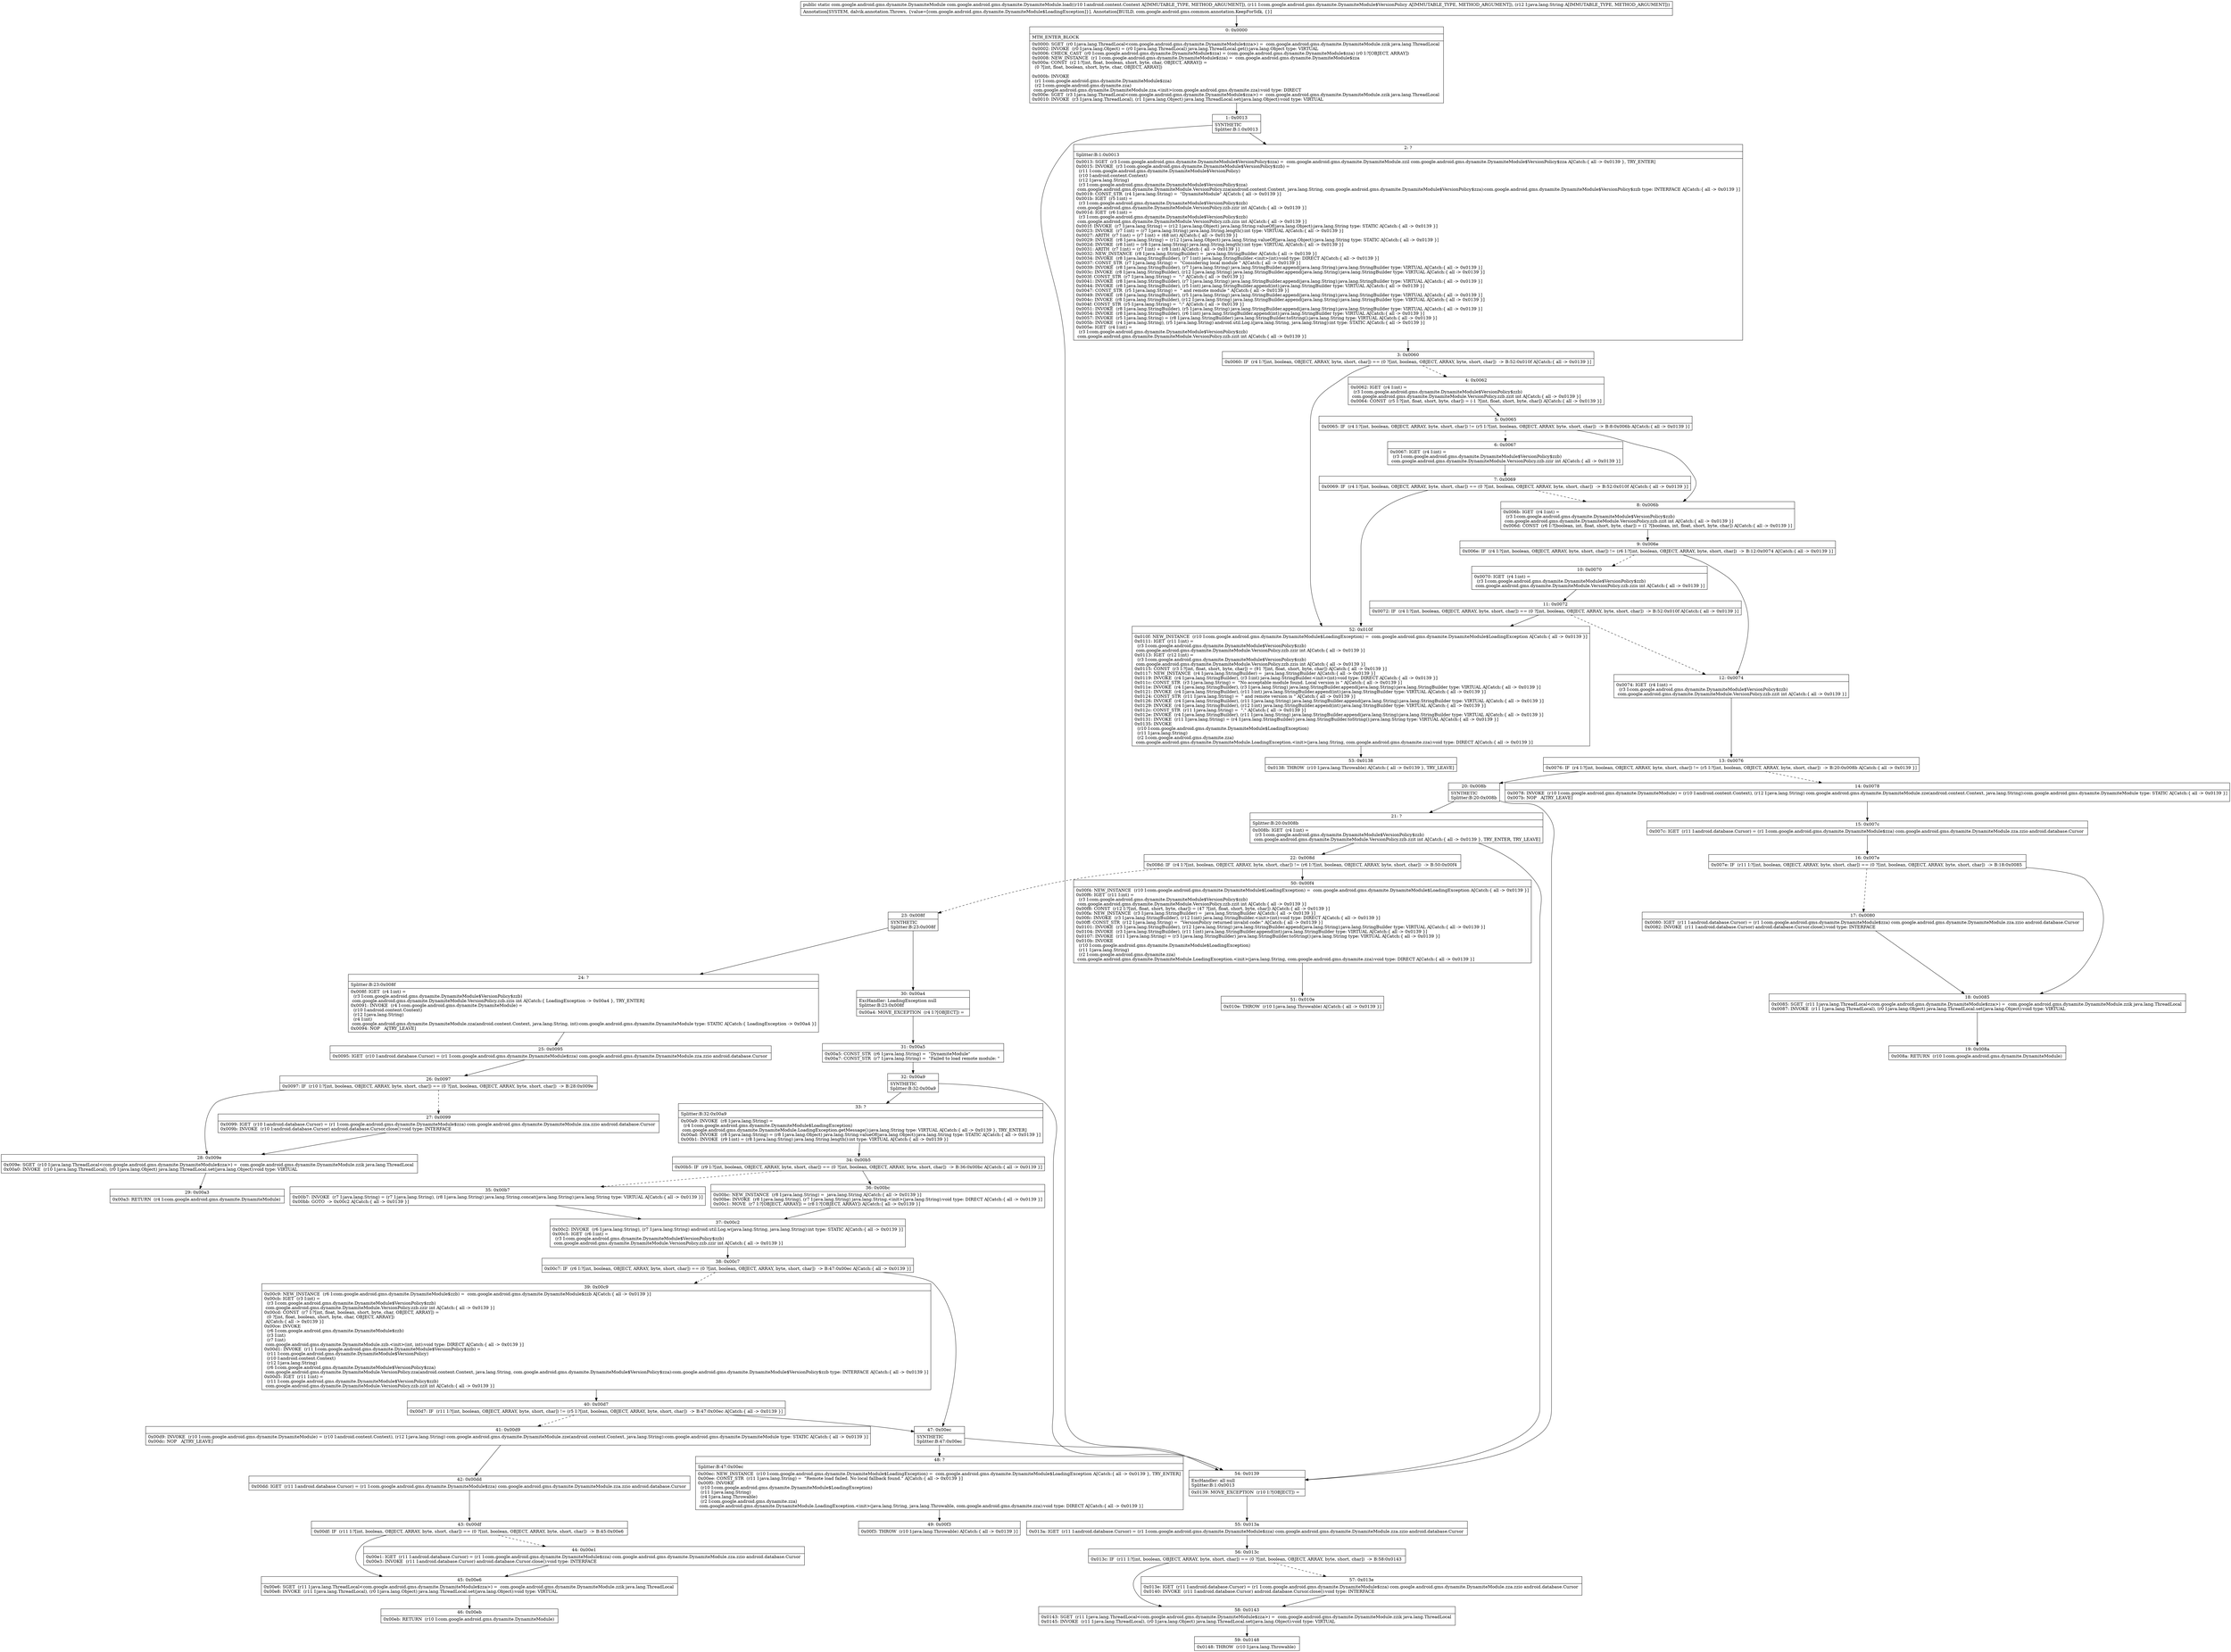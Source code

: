 digraph "CFG forcom.google.android.gms.dynamite.DynamiteModule.load(Landroid\/content\/Context;Lcom\/google\/android\/gms\/dynamite\/DynamiteModule$VersionPolicy;Ljava\/lang\/String;)Lcom\/google\/android\/gms\/dynamite\/DynamiteModule;" {
Node_0 [shape=record,label="{0\:\ 0x0000|MTH_ENTER_BLOCK\l|0x0000: SGET  (r0 I:java.lang.ThreadLocal\<com.google.android.gms.dynamite.DynamiteModule$zza\>) =  com.google.android.gms.dynamite.DynamiteModule.zzik java.lang.ThreadLocal \l0x0002: INVOKE  (r0 I:java.lang.Object) = (r0 I:java.lang.ThreadLocal) java.lang.ThreadLocal.get():java.lang.Object type: VIRTUAL \l0x0006: CHECK_CAST  (r0 I:com.google.android.gms.dynamite.DynamiteModule$zza) = (com.google.android.gms.dynamite.DynamiteModule$zza) (r0 I:?[OBJECT, ARRAY]) \l0x0008: NEW_INSTANCE  (r1 I:com.google.android.gms.dynamite.DynamiteModule$zza) =  com.google.android.gms.dynamite.DynamiteModule$zza \l0x000a: CONST  (r2 I:?[int, float, boolean, short, byte, char, OBJECT, ARRAY]) = \l  (0 ?[int, float, boolean, short, byte, char, OBJECT, ARRAY])\l \l0x000b: INVOKE  \l  (r1 I:com.google.android.gms.dynamite.DynamiteModule$zza)\l  (r2 I:com.google.android.gms.dynamite.zza)\l com.google.android.gms.dynamite.DynamiteModule.zza.\<init\>(com.google.android.gms.dynamite.zza):void type: DIRECT \l0x000e: SGET  (r3 I:java.lang.ThreadLocal\<com.google.android.gms.dynamite.DynamiteModule$zza\>) =  com.google.android.gms.dynamite.DynamiteModule.zzik java.lang.ThreadLocal \l0x0010: INVOKE  (r3 I:java.lang.ThreadLocal), (r1 I:java.lang.Object) java.lang.ThreadLocal.set(java.lang.Object):void type: VIRTUAL \l}"];
Node_1 [shape=record,label="{1\:\ 0x0013|SYNTHETIC\lSplitter:B:1:0x0013\l}"];
Node_2 [shape=record,label="{2\:\ ?|Splitter:B:1:0x0013\l|0x0013: SGET  (r3 I:com.google.android.gms.dynamite.DynamiteModule$VersionPolicy$zza) =  com.google.android.gms.dynamite.DynamiteModule.zzil com.google.android.gms.dynamite.DynamiteModule$VersionPolicy$zza A[Catch:\{ all \-\> 0x0139 \}, TRY_ENTER]\l0x0015: INVOKE  (r3 I:com.google.android.gms.dynamite.DynamiteModule$VersionPolicy$zzb) = \l  (r11 I:com.google.android.gms.dynamite.DynamiteModule$VersionPolicy)\l  (r10 I:android.content.Context)\l  (r12 I:java.lang.String)\l  (r3 I:com.google.android.gms.dynamite.DynamiteModule$VersionPolicy$zza)\l com.google.android.gms.dynamite.DynamiteModule.VersionPolicy.zza(android.content.Context, java.lang.String, com.google.android.gms.dynamite.DynamiteModule$VersionPolicy$zza):com.google.android.gms.dynamite.DynamiteModule$VersionPolicy$zzb type: INTERFACE A[Catch:\{ all \-\> 0x0139 \}]\l0x0019: CONST_STR  (r4 I:java.lang.String) =  \"DynamiteModule\" A[Catch:\{ all \-\> 0x0139 \}]\l0x001b: IGET  (r5 I:int) = \l  (r3 I:com.google.android.gms.dynamite.DynamiteModule$VersionPolicy$zzb)\l com.google.android.gms.dynamite.DynamiteModule.VersionPolicy.zzb.zzir int A[Catch:\{ all \-\> 0x0139 \}]\l0x001d: IGET  (r6 I:int) = \l  (r3 I:com.google.android.gms.dynamite.DynamiteModule$VersionPolicy$zzb)\l com.google.android.gms.dynamite.DynamiteModule.VersionPolicy.zzb.zzis int A[Catch:\{ all \-\> 0x0139 \}]\l0x001f: INVOKE  (r7 I:java.lang.String) = (r12 I:java.lang.Object) java.lang.String.valueOf(java.lang.Object):java.lang.String type: STATIC A[Catch:\{ all \-\> 0x0139 \}]\l0x0023: INVOKE  (r7 I:int) = (r7 I:java.lang.String) java.lang.String.length():int type: VIRTUAL A[Catch:\{ all \-\> 0x0139 \}]\l0x0027: ARITH  (r7 I:int) = (r7 I:int) + (68 int) A[Catch:\{ all \-\> 0x0139 \}]\l0x0029: INVOKE  (r8 I:java.lang.String) = (r12 I:java.lang.Object) java.lang.String.valueOf(java.lang.Object):java.lang.String type: STATIC A[Catch:\{ all \-\> 0x0139 \}]\l0x002d: INVOKE  (r8 I:int) = (r8 I:java.lang.String) java.lang.String.length():int type: VIRTUAL A[Catch:\{ all \-\> 0x0139 \}]\l0x0031: ARITH  (r7 I:int) = (r7 I:int) + (r8 I:int) A[Catch:\{ all \-\> 0x0139 \}]\l0x0032: NEW_INSTANCE  (r8 I:java.lang.StringBuilder) =  java.lang.StringBuilder A[Catch:\{ all \-\> 0x0139 \}]\l0x0034: INVOKE  (r8 I:java.lang.StringBuilder), (r7 I:int) java.lang.StringBuilder.\<init\>(int):void type: DIRECT A[Catch:\{ all \-\> 0x0139 \}]\l0x0037: CONST_STR  (r7 I:java.lang.String) =  \"Considering local module \" A[Catch:\{ all \-\> 0x0139 \}]\l0x0039: INVOKE  (r8 I:java.lang.StringBuilder), (r7 I:java.lang.String) java.lang.StringBuilder.append(java.lang.String):java.lang.StringBuilder type: VIRTUAL A[Catch:\{ all \-\> 0x0139 \}]\l0x003c: INVOKE  (r8 I:java.lang.StringBuilder), (r12 I:java.lang.String) java.lang.StringBuilder.append(java.lang.String):java.lang.StringBuilder type: VIRTUAL A[Catch:\{ all \-\> 0x0139 \}]\l0x003f: CONST_STR  (r7 I:java.lang.String) =  \":\" A[Catch:\{ all \-\> 0x0139 \}]\l0x0041: INVOKE  (r8 I:java.lang.StringBuilder), (r7 I:java.lang.String) java.lang.StringBuilder.append(java.lang.String):java.lang.StringBuilder type: VIRTUAL A[Catch:\{ all \-\> 0x0139 \}]\l0x0044: INVOKE  (r8 I:java.lang.StringBuilder), (r5 I:int) java.lang.StringBuilder.append(int):java.lang.StringBuilder type: VIRTUAL A[Catch:\{ all \-\> 0x0139 \}]\l0x0047: CONST_STR  (r5 I:java.lang.String) =  \" and remote module \" A[Catch:\{ all \-\> 0x0139 \}]\l0x0049: INVOKE  (r8 I:java.lang.StringBuilder), (r5 I:java.lang.String) java.lang.StringBuilder.append(java.lang.String):java.lang.StringBuilder type: VIRTUAL A[Catch:\{ all \-\> 0x0139 \}]\l0x004c: INVOKE  (r8 I:java.lang.StringBuilder), (r12 I:java.lang.String) java.lang.StringBuilder.append(java.lang.String):java.lang.StringBuilder type: VIRTUAL A[Catch:\{ all \-\> 0x0139 \}]\l0x004f: CONST_STR  (r5 I:java.lang.String) =  \":\" A[Catch:\{ all \-\> 0x0139 \}]\l0x0051: INVOKE  (r8 I:java.lang.StringBuilder), (r5 I:java.lang.String) java.lang.StringBuilder.append(java.lang.String):java.lang.StringBuilder type: VIRTUAL A[Catch:\{ all \-\> 0x0139 \}]\l0x0054: INVOKE  (r8 I:java.lang.StringBuilder), (r6 I:int) java.lang.StringBuilder.append(int):java.lang.StringBuilder type: VIRTUAL A[Catch:\{ all \-\> 0x0139 \}]\l0x0057: INVOKE  (r5 I:java.lang.String) = (r8 I:java.lang.StringBuilder) java.lang.StringBuilder.toString():java.lang.String type: VIRTUAL A[Catch:\{ all \-\> 0x0139 \}]\l0x005b: INVOKE  (r4 I:java.lang.String), (r5 I:java.lang.String) android.util.Log.i(java.lang.String, java.lang.String):int type: STATIC A[Catch:\{ all \-\> 0x0139 \}]\l0x005e: IGET  (r4 I:int) = \l  (r3 I:com.google.android.gms.dynamite.DynamiteModule$VersionPolicy$zzb)\l com.google.android.gms.dynamite.DynamiteModule.VersionPolicy.zzb.zzit int A[Catch:\{ all \-\> 0x0139 \}]\l}"];
Node_3 [shape=record,label="{3\:\ 0x0060|0x0060: IF  (r4 I:?[int, boolean, OBJECT, ARRAY, byte, short, char]) == (0 ?[int, boolean, OBJECT, ARRAY, byte, short, char])  \-\> B:52:0x010f A[Catch:\{ all \-\> 0x0139 \}]\l}"];
Node_4 [shape=record,label="{4\:\ 0x0062|0x0062: IGET  (r4 I:int) = \l  (r3 I:com.google.android.gms.dynamite.DynamiteModule$VersionPolicy$zzb)\l com.google.android.gms.dynamite.DynamiteModule.VersionPolicy.zzb.zzit int A[Catch:\{ all \-\> 0x0139 \}]\l0x0064: CONST  (r5 I:?[int, float, short, byte, char]) = (\-1 ?[int, float, short, byte, char]) A[Catch:\{ all \-\> 0x0139 \}]\l}"];
Node_5 [shape=record,label="{5\:\ 0x0065|0x0065: IF  (r4 I:?[int, boolean, OBJECT, ARRAY, byte, short, char]) != (r5 I:?[int, boolean, OBJECT, ARRAY, byte, short, char])  \-\> B:8:0x006b A[Catch:\{ all \-\> 0x0139 \}]\l}"];
Node_6 [shape=record,label="{6\:\ 0x0067|0x0067: IGET  (r4 I:int) = \l  (r3 I:com.google.android.gms.dynamite.DynamiteModule$VersionPolicy$zzb)\l com.google.android.gms.dynamite.DynamiteModule.VersionPolicy.zzb.zzir int A[Catch:\{ all \-\> 0x0139 \}]\l}"];
Node_7 [shape=record,label="{7\:\ 0x0069|0x0069: IF  (r4 I:?[int, boolean, OBJECT, ARRAY, byte, short, char]) == (0 ?[int, boolean, OBJECT, ARRAY, byte, short, char])  \-\> B:52:0x010f A[Catch:\{ all \-\> 0x0139 \}]\l}"];
Node_8 [shape=record,label="{8\:\ 0x006b|0x006b: IGET  (r4 I:int) = \l  (r3 I:com.google.android.gms.dynamite.DynamiteModule$VersionPolicy$zzb)\l com.google.android.gms.dynamite.DynamiteModule.VersionPolicy.zzb.zzit int A[Catch:\{ all \-\> 0x0139 \}]\l0x006d: CONST  (r6 I:?[boolean, int, float, short, byte, char]) = (1 ?[boolean, int, float, short, byte, char]) A[Catch:\{ all \-\> 0x0139 \}]\l}"];
Node_9 [shape=record,label="{9\:\ 0x006e|0x006e: IF  (r4 I:?[int, boolean, OBJECT, ARRAY, byte, short, char]) != (r6 I:?[int, boolean, OBJECT, ARRAY, byte, short, char])  \-\> B:12:0x0074 A[Catch:\{ all \-\> 0x0139 \}]\l}"];
Node_10 [shape=record,label="{10\:\ 0x0070|0x0070: IGET  (r4 I:int) = \l  (r3 I:com.google.android.gms.dynamite.DynamiteModule$VersionPolicy$zzb)\l com.google.android.gms.dynamite.DynamiteModule.VersionPolicy.zzb.zzis int A[Catch:\{ all \-\> 0x0139 \}]\l}"];
Node_11 [shape=record,label="{11\:\ 0x0072|0x0072: IF  (r4 I:?[int, boolean, OBJECT, ARRAY, byte, short, char]) == (0 ?[int, boolean, OBJECT, ARRAY, byte, short, char])  \-\> B:52:0x010f A[Catch:\{ all \-\> 0x0139 \}]\l}"];
Node_12 [shape=record,label="{12\:\ 0x0074|0x0074: IGET  (r4 I:int) = \l  (r3 I:com.google.android.gms.dynamite.DynamiteModule$VersionPolicy$zzb)\l com.google.android.gms.dynamite.DynamiteModule.VersionPolicy.zzb.zzit int A[Catch:\{ all \-\> 0x0139 \}]\l}"];
Node_13 [shape=record,label="{13\:\ 0x0076|0x0076: IF  (r4 I:?[int, boolean, OBJECT, ARRAY, byte, short, char]) != (r5 I:?[int, boolean, OBJECT, ARRAY, byte, short, char])  \-\> B:20:0x008b A[Catch:\{ all \-\> 0x0139 \}]\l}"];
Node_14 [shape=record,label="{14\:\ 0x0078|0x0078: INVOKE  (r10 I:com.google.android.gms.dynamite.DynamiteModule) = (r10 I:android.content.Context), (r12 I:java.lang.String) com.google.android.gms.dynamite.DynamiteModule.zze(android.content.Context, java.lang.String):com.google.android.gms.dynamite.DynamiteModule type: STATIC A[Catch:\{ all \-\> 0x0139 \}]\l0x007b: NOP   A[TRY_LEAVE]\l}"];
Node_15 [shape=record,label="{15\:\ 0x007c|0x007c: IGET  (r11 I:android.database.Cursor) = (r1 I:com.google.android.gms.dynamite.DynamiteModule$zza) com.google.android.gms.dynamite.DynamiteModule.zza.zzio android.database.Cursor \l}"];
Node_16 [shape=record,label="{16\:\ 0x007e|0x007e: IF  (r11 I:?[int, boolean, OBJECT, ARRAY, byte, short, char]) == (0 ?[int, boolean, OBJECT, ARRAY, byte, short, char])  \-\> B:18:0x0085 \l}"];
Node_17 [shape=record,label="{17\:\ 0x0080|0x0080: IGET  (r11 I:android.database.Cursor) = (r1 I:com.google.android.gms.dynamite.DynamiteModule$zza) com.google.android.gms.dynamite.DynamiteModule.zza.zzio android.database.Cursor \l0x0082: INVOKE  (r11 I:android.database.Cursor) android.database.Cursor.close():void type: INTERFACE \l}"];
Node_18 [shape=record,label="{18\:\ 0x0085|0x0085: SGET  (r11 I:java.lang.ThreadLocal\<com.google.android.gms.dynamite.DynamiteModule$zza\>) =  com.google.android.gms.dynamite.DynamiteModule.zzik java.lang.ThreadLocal \l0x0087: INVOKE  (r11 I:java.lang.ThreadLocal), (r0 I:java.lang.Object) java.lang.ThreadLocal.set(java.lang.Object):void type: VIRTUAL \l}"];
Node_19 [shape=record,label="{19\:\ 0x008a|0x008a: RETURN  (r10 I:com.google.android.gms.dynamite.DynamiteModule) \l}"];
Node_20 [shape=record,label="{20\:\ 0x008b|SYNTHETIC\lSplitter:B:20:0x008b\l}"];
Node_21 [shape=record,label="{21\:\ ?|Splitter:B:20:0x008b\l|0x008b: IGET  (r4 I:int) = \l  (r3 I:com.google.android.gms.dynamite.DynamiteModule$VersionPolicy$zzb)\l com.google.android.gms.dynamite.DynamiteModule.VersionPolicy.zzb.zzit int A[Catch:\{ all \-\> 0x0139 \}, TRY_ENTER, TRY_LEAVE]\l}"];
Node_22 [shape=record,label="{22\:\ 0x008d|0x008d: IF  (r4 I:?[int, boolean, OBJECT, ARRAY, byte, short, char]) != (r6 I:?[int, boolean, OBJECT, ARRAY, byte, short, char])  \-\> B:50:0x00f4 \l}"];
Node_23 [shape=record,label="{23\:\ 0x008f|SYNTHETIC\lSplitter:B:23:0x008f\l}"];
Node_24 [shape=record,label="{24\:\ ?|Splitter:B:23:0x008f\l|0x008f: IGET  (r4 I:int) = \l  (r3 I:com.google.android.gms.dynamite.DynamiteModule$VersionPolicy$zzb)\l com.google.android.gms.dynamite.DynamiteModule.VersionPolicy.zzb.zzis int A[Catch:\{ LoadingException \-\> 0x00a4 \}, TRY_ENTER]\l0x0091: INVOKE  (r4 I:com.google.android.gms.dynamite.DynamiteModule) = \l  (r10 I:android.content.Context)\l  (r12 I:java.lang.String)\l  (r4 I:int)\l com.google.android.gms.dynamite.DynamiteModule.zza(android.content.Context, java.lang.String, int):com.google.android.gms.dynamite.DynamiteModule type: STATIC A[Catch:\{ LoadingException \-\> 0x00a4 \}]\l0x0094: NOP   A[TRY_LEAVE]\l}"];
Node_25 [shape=record,label="{25\:\ 0x0095|0x0095: IGET  (r10 I:android.database.Cursor) = (r1 I:com.google.android.gms.dynamite.DynamiteModule$zza) com.google.android.gms.dynamite.DynamiteModule.zza.zzio android.database.Cursor \l}"];
Node_26 [shape=record,label="{26\:\ 0x0097|0x0097: IF  (r10 I:?[int, boolean, OBJECT, ARRAY, byte, short, char]) == (0 ?[int, boolean, OBJECT, ARRAY, byte, short, char])  \-\> B:28:0x009e \l}"];
Node_27 [shape=record,label="{27\:\ 0x0099|0x0099: IGET  (r10 I:android.database.Cursor) = (r1 I:com.google.android.gms.dynamite.DynamiteModule$zza) com.google.android.gms.dynamite.DynamiteModule.zza.zzio android.database.Cursor \l0x009b: INVOKE  (r10 I:android.database.Cursor) android.database.Cursor.close():void type: INTERFACE \l}"];
Node_28 [shape=record,label="{28\:\ 0x009e|0x009e: SGET  (r10 I:java.lang.ThreadLocal\<com.google.android.gms.dynamite.DynamiteModule$zza\>) =  com.google.android.gms.dynamite.DynamiteModule.zzik java.lang.ThreadLocal \l0x00a0: INVOKE  (r10 I:java.lang.ThreadLocal), (r0 I:java.lang.Object) java.lang.ThreadLocal.set(java.lang.Object):void type: VIRTUAL \l}"];
Node_29 [shape=record,label="{29\:\ 0x00a3|0x00a3: RETURN  (r4 I:com.google.android.gms.dynamite.DynamiteModule) \l}"];
Node_30 [shape=record,label="{30\:\ 0x00a4|ExcHandler: LoadingException null\lSplitter:B:23:0x008f\l|0x00a4: MOVE_EXCEPTION  (r4 I:?[OBJECT]) =  \l}"];
Node_31 [shape=record,label="{31\:\ 0x00a5|0x00a5: CONST_STR  (r6 I:java.lang.String) =  \"DynamiteModule\" \l0x00a7: CONST_STR  (r7 I:java.lang.String) =  \"Failed to load remote module: \" \l}"];
Node_32 [shape=record,label="{32\:\ 0x00a9|SYNTHETIC\lSplitter:B:32:0x00a9\l}"];
Node_33 [shape=record,label="{33\:\ ?|Splitter:B:32:0x00a9\l|0x00a9: INVOKE  (r8 I:java.lang.String) = \l  (r4 I:com.google.android.gms.dynamite.DynamiteModule$LoadingException)\l com.google.android.gms.dynamite.DynamiteModule.LoadingException.getMessage():java.lang.String type: VIRTUAL A[Catch:\{ all \-\> 0x0139 \}, TRY_ENTER]\l0x00ad: INVOKE  (r8 I:java.lang.String) = (r8 I:java.lang.Object) java.lang.String.valueOf(java.lang.Object):java.lang.String type: STATIC A[Catch:\{ all \-\> 0x0139 \}]\l0x00b1: INVOKE  (r9 I:int) = (r8 I:java.lang.String) java.lang.String.length():int type: VIRTUAL A[Catch:\{ all \-\> 0x0139 \}]\l}"];
Node_34 [shape=record,label="{34\:\ 0x00b5|0x00b5: IF  (r9 I:?[int, boolean, OBJECT, ARRAY, byte, short, char]) == (0 ?[int, boolean, OBJECT, ARRAY, byte, short, char])  \-\> B:36:0x00bc A[Catch:\{ all \-\> 0x0139 \}]\l}"];
Node_35 [shape=record,label="{35\:\ 0x00b7|0x00b7: INVOKE  (r7 I:java.lang.String) = (r7 I:java.lang.String), (r8 I:java.lang.String) java.lang.String.concat(java.lang.String):java.lang.String type: VIRTUAL A[Catch:\{ all \-\> 0x0139 \}]\l0x00bb: GOTO  \-\> 0x00c2 A[Catch:\{ all \-\> 0x0139 \}]\l}"];
Node_36 [shape=record,label="{36\:\ 0x00bc|0x00bc: NEW_INSTANCE  (r8 I:java.lang.String) =  java.lang.String A[Catch:\{ all \-\> 0x0139 \}]\l0x00be: INVOKE  (r8 I:java.lang.String), (r7 I:java.lang.String) java.lang.String.\<init\>(java.lang.String):void type: DIRECT A[Catch:\{ all \-\> 0x0139 \}]\l0x00c1: MOVE  (r7 I:?[OBJECT, ARRAY]) = (r8 I:?[OBJECT, ARRAY]) A[Catch:\{ all \-\> 0x0139 \}]\l}"];
Node_37 [shape=record,label="{37\:\ 0x00c2|0x00c2: INVOKE  (r6 I:java.lang.String), (r7 I:java.lang.String) android.util.Log.w(java.lang.String, java.lang.String):int type: STATIC A[Catch:\{ all \-\> 0x0139 \}]\l0x00c5: IGET  (r6 I:int) = \l  (r3 I:com.google.android.gms.dynamite.DynamiteModule$VersionPolicy$zzb)\l com.google.android.gms.dynamite.DynamiteModule.VersionPolicy.zzb.zzir int A[Catch:\{ all \-\> 0x0139 \}]\l}"];
Node_38 [shape=record,label="{38\:\ 0x00c7|0x00c7: IF  (r6 I:?[int, boolean, OBJECT, ARRAY, byte, short, char]) == (0 ?[int, boolean, OBJECT, ARRAY, byte, short, char])  \-\> B:47:0x00ec A[Catch:\{ all \-\> 0x0139 \}]\l}"];
Node_39 [shape=record,label="{39\:\ 0x00c9|0x00c9: NEW_INSTANCE  (r6 I:com.google.android.gms.dynamite.DynamiteModule$zzb) =  com.google.android.gms.dynamite.DynamiteModule$zzb A[Catch:\{ all \-\> 0x0139 \}]\l0x00cb: IGET  (r3 I:int) = \l  (r3 I:com.google.android.gms.dynamite.DynamiteModule$VersionPolicy$zzb)\l com.google.android.gms.dynamite.DynamiteModule.VersionPolicy.zzb.zzir int A[Catch:\{ all \-\> 0x0139 \}]\l0x00cd: CONST  (r7 I:?[int, float, boolean, short, byte, char, OBJECT, ARRAY]) = \l  (0 ?[int, float, boolean, short, byte, char, OBJECT, ARRAY])\l A[Catch:\{ all \-\> 0x0139 \}]\l0x00ce: INVOKE  \l  (r6 I:com.google.android.gms.dynamite.DynamiteModule$zzb)\l  (r3 I:int)\l  (r7 I:int)\l com.google.android.gms.dynamite.DynamiteModule.zzb.\<init\>(int, int):void type: DIRECT A[Catch:\{ all \-\> 0x0139 \}]\l0x00d1: INVOKE  (r11 I:com.google.android.gms.dynamite.DynamiteModule$VersionPolicy$zzb) = \l  (r11 I:com.google.android.gms.dynamite.DynamiteModule$VersionPolicy)\l  (r10 I:android.content.Context)\l  (r12 I:java.lang.String)\l  (r6 I:com.google.android.gms.dynamite.DynamiteModule$VersionPolicy$zza)\l com.google.android.gms.dynamite.DynamiteModule.VersionPolicy.zza(android.content.Context, java.lang.String, com.google.android.gms.dynamite.DynamiteModule$VersionPolicy$zza):com.google.android.gms.dynamite.DynamiteModule$VersionPolicy$zzb type: INTERFACE A[Catch:\{ all \-\> 0x0139 \}]\l0x00d5: IGET  (r11 I:int) = \l  (r11 I:com.google.android.gms.dynamite.DynamiteModule$VersionPolicy$zzb)\l com.google.android.gms.dynamite.DynamiteModule.VersionPolicy.zzb.zzit int A[Catch:\{ all \-\> 0x0139 \}]\l}"];
Node_40 [shape=record,label="{40\:\ 0x00d7|0x00d7: IF  (r11 I:?[int, boolean, OBJECT, ARRAY, byte, short, char]) != (r5 I:?[int, boolean, OBJECT, ARRAY, byte, short, char])  \-\> B:47:0x00ec A[Catch:\{ all \-\> 0x0139 \}]\l}"];
Node_41 [shape=record,label="{41\:\ 0x00d9|0x00d9: INVOKE  (r10 I:com.google.android.gms.dynamite.DynamiteModule) = (r10 I:android.content.Context), (r12 I:java.lang.String) com.google.android.gms.dynamite.DynamiteModule.zze(android.content.Context, java.lang.String):com.google.android.gms.dynamite.DynamiteModule type: STATIC A[Catch:\{ all \-\> 0x0139 \}]\l0x00dc: NOP   A[TRY_LEAVE]\l}"];
Node_42 [shape=record,label="{42\:\ 0x00dd|0x00dd: IGET  (r11 I:android.database.Cursor) = (r1 I:com.google.android.gms.dynamite.DynamiteModule$zza) com.google.android.gms.dynamite.DynamiteModule.zza.zzio android.database.Cursor \l}"];
Node_43 [shape=record,label="{43\:\ 0x00df|0x00df: IF  (r11 I:?[int, boolean, OBJECT, ARRAY, byte, short, char]) == (0 ?[int, boolean, OBJECT, ARRAY, byte, short, char])  \-\> B:45:0x00e6 \l}"];
Node_44 [shape=record,label="{44\:\ 0x00e1|0x00e1: IGET  (r11 I:android.database.Cursor) = (r1 I:com.google.android.gms.dynamite.DynamiteModule$zza) com.google.android.gms.dynamite.DynamiteModule.zza.zzio android.database.Cursor \l0x00e3: INVOKE  (r11 I:android.database.Cursor) android.database.Cursor.close():void type: INTERFACE \l}"];
Node_45 [shape=record,label="{45\:\ 0x00e6|0x00e6: SGET  (r11 I:java.lang.ThreadLocal\<com.google.android.gms.dynamite.DynamiteModule$zza\>) =  com.google.android.gms.dynamite.DynamiteModule.zzik java.lang.ThreadLocal \l0x00e8: INVOKE  (r11 I:java.lang.ThreadLocal), (r0 I:java.lang.Object) java.lang.ThreadLocal.set(java.lang.Object):void type: VIRTUAL \l}"];
Node_46 [shape=record,label="{46\:\ 0x00eb|0x00eb: RETURN  (r10 I:com.google.android.gms.dynamite.DynamiteModule) \l}"];
Node_47 [shape=record,label="{47\:\ 0x00ec|SYNTHETIC\lSplitter:B:47:0x00ec\l}"];
Node_48 [shape=record,label="{48\:\ ?|Splitter:B:47:0x00ec\l|0x00ec: NEW_INSTANCE  (r10 I:com.google.android.gms.dynamite.DynamiteModule$LoadingException) =  com.google.android.gms.dynamite.DynamiteModule$LoadingException A[Catch:\{ all \-\> 0x0139 \}, TRY_ENTER]\l0x00ee: CONST_STR  (r11 I:java.lang.String) =  \"Remote load failed. No local fallback found.\" A[Catch:\{ all \-\> 0x0139 \}]\l0x00f0: INVOKE  \l  (r10 I:com.google.android.gms.dynamite.DynamiteModule$LoadingException)\l  (r11 I:java.lang.String)\l  (r4 I:java.lang.Throwable)\l  (r2 I:com.google.android.gms.dynamite.zza)\l com.google.android.gms.dynamite.DynamiteModule.LoadingException.\<init\>(java.lang.String, java.lang.Throwable, com.google.android.gms.dynamite.zza):void type: DIRECT A[Catch:\{ all \-\> 0x0139 \}]\l}"];
Node_49 [shape=record,label="{49\:\ 0x00f3|0x00f3: THROW  (r10 I:java.lang.Throwable) A[Catch:\{ all \-\> 0x0139 \}]\l}"];
Node_50 [shape=record,label="{50\:\ 0x00f4|0x00f4: NEW_INSTANCE  (r10 I:com.google.android.gms.dynamite.DynamiteModule$LoadingException) =  com.google.android.gms.dynamite.DynamiteModule$LoadingException A[Catch:\{ all \-\> 0x0139 \}]\l0x00f6: IGET  (r11 I:int) = \l  (r3 I:com.google.android.gms.dynamite.DynamiteModule$VersionPolicy$zzb)\l com.google.android.gms.dynamite.DynamiteModule.VersionPolicy.zzb.zzit int A[Catch:\{ all \-\> 0x0139 \}]\l0x00f8: CONST  (r12 I:?[int, float, short, byte, char]) = (47 ?[int, float, short, byte, char]) A[Catch:\{ all \-\> 0x0139 \}]\l0x00fa: NEW_INSTANCE  (r3 I:java.lang.StringBuilder) =  java.lang.StringBuilder A[Catch:\{ all \-\> 0x0139 \}]\l0x00fc: INVOKE  (r3 I:java.lang.StringBuilder), (r12 I:int) java.lang.StringBuilder.\<init\>(int):void type: DIRECT A[Catch:\{ all \-\> 0x0139 \}]\l0x00ff: CONST_STR  (r12 I:java.lang.String) =  \"VersionPolicy returned invalid code:\" A[Catch:\{ all \-\> 0x0139 \}]\l0x0101: INVOKE  (r3 I:java.lang.StringBuilder), (r12 I:java.lang.String) java.lang.StringBuilder.append(java.lang.String):java.lang.StringBuilder type: VIRTUAL A[Catch:\{ all \-\> 0x0139 \}]\l0x0104: INVOKE  (r3 I:java.lang.StringBuilder), (r11 I:int) java.lang.StringBuilder.append(int):java.lang.StringBuilder type: VIRTUAL A[Catch:\{ all \-\> 0x0139 \}]\l0x0107: INVOKE  (r11 I:java.lang.String) = (r3 I:java.lang.StringBuilder) java.lang.StringBuilder.toString():java.lang.String type: VIRTUAL A[Catch:\{ all \-\> 0x0139 \}]\l0x010b: INVOKE  \l  (r10 I:com.google.android.gms.dynamite.DynamiteModule$LoadingException)\l  (r11 I:java.lang.String)\l  (r2 I:com.google.android.gms.dynamite.zza)\l com.google.android.gms.dynamite.DynamiteModule.LoadingException.\<init\>(java.lang.String, com.google.android.gms.dynamite.zza):void type: DIRECT A[Catch:\{ all \-\> 0x0139 \}]\l}"];
Node_51 [shape=record,label="{51\:\ 0x010e|0x010e: THROW  (r10 I:java.lang.Throwable) A[Catch:\{ all \-\> 0x0139 \}]\l}"];
Node_52 [shape=record,label="{52\:\ 0x010f|0x010f: NEW_INSTANCE  (r10 I:com.google.android.gms.dynamite.DynamiteModule$LoadingException) =  com.google.android.gms.dynamite.DynamiteModule$LoadingException A[Catch:\{ all \-\> 0x0139 \}]\l0x0111: IGET  (r11 I:int) = \l  (r3 I:com.google.android.gms.dynamite.DynamiteModule$VersionPolicy$zzb)\l com.google.android.gms.dynamite.DynamiteModule.VersionPolicy.zzb.zzir int A[Catch:\{ all \-\> 0x0139 \}]\l0x0113: IGET  (r12 I:int) = \l  (r3 I:com.google.android.gms.dynamite.DynamiteModule$VersionPolicy$zzb)\l com.google.android.gms.dynamite.DynamiteModule.VersionPolicy.zzb.zzis int A[Catch:\{ all \-\> 0x0139 \}]\l0x0115: CONST  (r3 I:?[int, float, short, byte, char]) = (91 ?[int, float, short, byte, char]) A[Catch:\{ all \-\> 0x0139 \}]\l0x0117: NEW_INSTANCE  (r4 I:java.lang.StringBuilder) =  java.lang.StringBuilder A[Catch:\{ all \-\> 0x0139 \}]\l0x0119: INVOKE  (r4 I:java.lang.StringBuilder), (r3 I:int) java.lang.StringBuilder.\<init\>(int):void type: DIRECT A[Catch:\{ all \-\> 0x0139 \}]\l0x011c: CONST_STR  (r3 I:java.lang.String) =  \"No acceptable module found. Local version is \" A[Catch:\{ all \-\> 0x0139 \}]\l0x011e: INVOKE  (r4 I:java.lang.StringBuilder), (r3 I:java.lang.String) java.lang.StringBuilder.append(java.lang.String):java.lang.StringBuilder type: VIRTUAL A[Catch:\{ all \-\> 0x0139 \}]\l0x0121: INVOKE  (r4 I:java.lang.StringBuilder), (r11 I:int) java.lang.StringBuilder.append(int):java.lang.StringBuilder type: VIRTUAL A[Catch:\{ all \-\> 0x0139 \}]\l0x0124: CONST_STR  (r11 I:java.lang.String) =  \" and remote version is \" A[Catch:\{ all \-\> 0x0139 \}]\l0x0126: INVOKE  (r4 I:java.lang.StringBuilder), (r11 I:java.lang.String) java.lang.StringBuilder.append(java.lang.String):java.lang.StringBuilder type: VIRTUAL A[Catch:\{ all \-\> 0x0139 \}]\l0x0129: INVOKE  (r4 I:java.lang.StringBuilder), (r12 I:int) java.lang.StringBuilder.append(int):java.lang.StringBuilder type: VIRTUAL A[Catch:\{ all \-\> 0x0139 \}]\l0x012c: CONST_STR  (r11 I:java.lang.String) =  \".\" A[Catch:\{ all \-\> 0x0139 \}]\l0x012e: INVOKE  (r4 I:java.lang.StringBuilder), (r11 I:java.lang.String) java.lang.StringBuilder.append(java.lang.String):java.lang.StringBuilder type: VIRTUAL A[Catch:\{ all \-\> 0x0139 \}]\l0x0131: INVOKE  (r11 I:java.lang.String) = (r4 I:java.lang.StringBuilder) java.lang.StringBuilder.toString():java.lang.String type: VIRTUAL A[Catch:\{ all \-\> 0x0139 \}]\l0x0135: INVOKE  \l  (r10 I:com.google.android.gms.dynamite.DynamiteModule$LoadingException)\l  (r11 I:java.lang.String)\l  (r2 I:com.google.android.gms.dynamite.zza)\l com.google.android.gms.dynamite.DynamiteModule.LoadingException.\<init\>(java.lang.String, com.google.android.gms.dynamite.zza):void type: DIRECT A[Catch:\{ all \-\> 0x0139 \}]\l}"];
Node_53 [shape=record,label="{53\:\ 0x0138|0x0138: THROW  (r10 I:java.lang.Throwable) A[Catch:\{ all \-\> 0x0139 \}, TRY_LEAVE]\l}"];
Node_54 [shape=record,label="{54\:\ 0x0139|ExcHandler: all null\lSplitter:B:1:0x0013\l|0x0139: MOVE_EXCEPTION  (r10 I:?[OBJECT]) =  \l}"];
Node_55 [shape=record,label="{55\:\ 0x013a|0x013a: IGET  (r11 I:android.database.Cursor) = (r1 I:com.google.android.gms.dynamite.DynamiteModule$zza) com.google.android.gms.dynamite.DynamiteModule.zza.zzio android.database.Cursor \l}"];
Node_56 [shape=record,label="{56\:\ 0x013c|0x013c: IF  (r11 I:?[int, boolean, OBJECT, ARRAY, byte, short, char]) == (0 ?[int, boolean, OBJECT, ARRAY, byte, short, char])  \-\> B:58:0x0143 \l}"];
Node_57 [shape=record,label="{57\:\ 0x013e|0x013e: IGET  (r11 I:android.database.Cursor) = (r1 I:com.google.android.gms.dynamite.DynamiteModule$zza) com.google.android.gms.dynamite.DynamiteModule.zza.zzio android.database.Cursor \l0x0140: INVOKE  (r11 I:android.database.Cursor) android.database.Cursor.close():void type: INTERFACE \l}"];
Node_58 [shape=record,label="{58\:\ 0x0143|0x0143: SGET  (r11 I:java.lang.ThreadLocal\<com.google.android.gms.dynamite.DynamiteModule$zza\>) =  com.google.android.gms.dynamite.DynamiteModule.zzik java.lang.ThreadLocal \l0x0145: INVOKE  (r11 I:java.lang.ThreadLocal), (r0 I:java.lang.Object) java.lang.ThreadLocal.set(java.lang.Object):void type: VIRTUAL \l}"];
Node_59 [shape=record,label="{59\:\ 0x0148|0x0148: THROW  (r10 I:java.lang.Throwable) \l}"];
MethodNode[shape=record,label="{public static com.google.android.gms.dynamite.DynamiteModule com.google.android.gms.dynamite.DynamiteModule.load((r10 I:android.content.Context A[IMMUTABLE_TYPE, METHOD_ARGUMENT]), (r11 I:com.google.android.gms.dynamite.DynamiteModule$VersionPolicy A[IMMUTABLE_TYPE, METHOD_ARGUMENT]), (r12 I:java.lang.String A[IMMUTABLE_TYPE, METHOD_ARGUMENT]))  | Annotation[SYSTEM, dalvik.annotation.Throws, \{value=[com.google.android.gms.dynamite.DynamiteModule$LoadingException]\}], Annotation[BUILD, com.google.android.gms.common.annotation.KeepForSdk, \{\}]\l}"];
MethodNode -> Node_0;
Node_0 -> Node_1;
Node_1 -> Node_2;
Node_1 -> Node_54;
Node_2 -> Node_3;
Node_3 -> Node_4[style=dashed];
Node_3 -> Node_52;
Node_4 -> Node_5;
Node_5 -> Node_6[style=dashed];
Node_5 -> Node_8;
Node_6 -> Node_7;
Node_7 -> Node_8[style=dashed];
Node_7 -> Node_52;
Node_8 -> Node_9;
Node_9 -> Node_10[style=dashed];
Node_9 -> Node_12;
Node_10 -> Node_11;
Node_11 -> Node_12[style=dashed];
Node_11 -> Node_52;
Node_12 -> Node_13;
Node_13 -> Node_14[style=dashed];
Node_13 -> Node_20;
Node_14 -> Node_15;
Node_15 -> Node_16;
Node_16 -> Node_17[style=dashed];
Node_16 -> Node_18;
Node_17 -> Node_18;
Node_18 -> Node_19;
Node_20 -> Node_21;
Node_20 -> Node_54;
Node_21 -> Node_22;
Node_21 -> Node_54;
Node_22 -> Node_23[style=dashed];
Node_22 -> Node_50;
Node_23 -> Node_24;
Node_23 -> Node_30;
Node_24 -> Node_25;
Node_25 -> Node_26;
Node_26 -> Node_27[style=dashed];
Node_26 -> Node_28;
Node_27 -> Node_28;
Node_28 -> Node_29;
Node_30 -> Node_31;
Node_31 -> Node_32;
Node_32 -> Node_33;
Node_32 -> Node_54;
Node_33 -> Node_34;
Node_34 -> Node_35[style=dashed];
Node_34 -> Node_36;
Node_35 -> Node_37;
Node_36 -> Node_37;
Node_37 -> Node_38;
Node_38 -> Node_39[style=dashed];
Node_38 -> Node_47;
Node_39 -> Node_40;
Node_40 -> Node_41[style=dashed];
Node_40 -> Node_47;
Node_41 -> Node_42;
Node_42 -> Node_43;
Node_43 -> Node_44[style=dashed];
Node_43 -> Node_45;
Node_44 -> Node_45;
Node_45 -> Node_46;
Node_47 -> Node_48;
Node_47 -> Node_54;
Node_48 -> Node_49;
Node_50 -> Node_51;
Node_52 -> Node_53;
Node_54 -> Node_55;
Node_55 -> Node_56;
Node_56 -> Node_57[style=dashed];
Node_56 -> Node_58;
Node_57 -> Node_58;
Node_58 -> Node_59;
}

